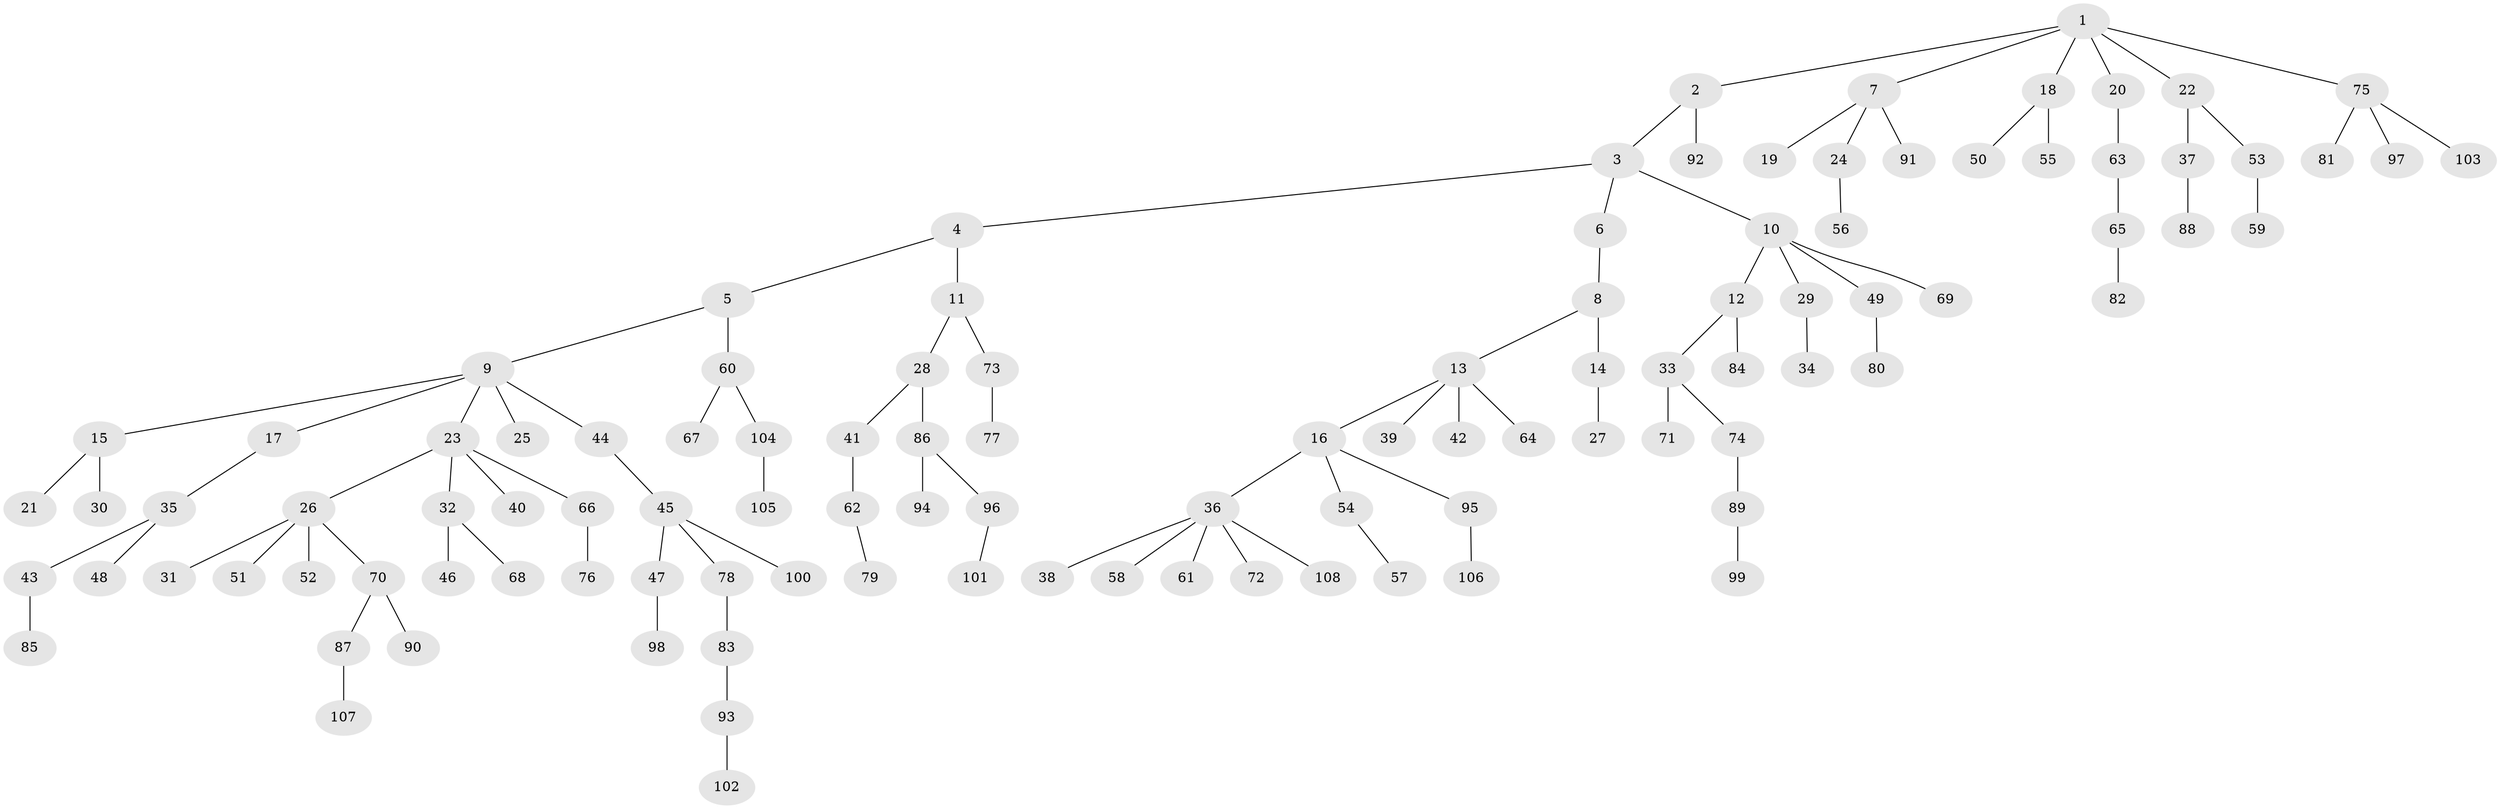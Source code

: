// coarse degree distribution, {8: 0.014285714285714285, 2: 0.2, 7: 0.014285714285714285, 4: 0.07142857142857142, 6: 0.02857142857142857, 3: 0.08571428571428572, 1: 0.5714285714285714, 5: 0.014285714285714285}
// Generated by graph-tools (version 1.1) at 2025/24/03/03/25 07:24:07]
// undirected, 108 vertices, 107 edges
graph export_dot {
graph [start="1"]
  node [color=gray90,style=filled];
  1;
  2;
  3;
  4;
  5;
  6;
  7;
  8;
  9;
  10;
  11;
  12;
  13;
  14;
  15;
  16;
  17;
  18;
  19;
  20;
  21;
  22;
  23;
  24;
  25;
  26;
  27;
  28;
  29;
  30;
  31;
  32;
  33;
  34;
  35;
  36;
  37;
  38;
  39;
  40;
  41;
  42;
  43;
  44;
  45;
  46;
  47;
  48;
  49;
  50;
  51;
  52;
  53;
  54;
  55;
  56;
  57;
  58;
  59;
  60;
  61;
  62;
  63;
  64;
  65;
  66;
  67;
  68;
  69;
  70;
  71;
  72;
  73;
  74;
  75;
  76;
  77;
  78;
  79;
  80;
  81;
  82;
  83;
  84;
  85;
  86;
  87;
  88;
  89;
  90;
  91;
  92;
  93;
  94;
  95;
  96;
  97;
  98;
  99;
  100;
  101;
  102;
  103;
  104;
  105;
  106;
  107;
  108;
  1 -- 2;
  1 -- 7;
  1 -- 18;
  1 -- 20;
  1 -- 22;
  1 -- 75;
  2 -- 3;
  2 -- 92;
  3 -- 4;
  3 -- 6;
  3 -- 10;
  4 -- 5;
  4 -- 11;
  5 -- 9;
  5 -- 60;
  6 -- 8;
  7 -- 19;
  7 -- 24;
  7 -- 91;
  8 -- 13;
  8 -- 14;
  9 -- 15;
  9 -- 17;
  9 -- 23;
  9 -- 25;
  9 -- 44;
  10 -- 12;
  10 -- 29;
  10 -- 49;
  10 -- 69;
  11 -- 28;
  11 -- 73;
  12 -- 33;
  12 -- 84;
  13 -- 16;
  13 -- 39;
  13 -- 42;
  13 -- 64;
  14 -- 27;
  15 -- 21;
  15 -- 30;
  16 -- 36;
  16 -- 54;
  16 -- 95;
  17 -- 35;
  18 -- 50;
  18 -- 55;
  20 -- 63;
  22 -- 37;
  22 -- 53;
  23 -- 26;
  23 -- 32;
  23 -- 40;
  23 -- 66;
  24 -- 56;
  26 -- 31;
  26 -- 51;
  26 -- 52;
  26 -- 70;
  28 -- 41;
  28 -- 86;
  29 -- 34;
  32 -- 46;
  32 -- 68;
  33 -- 71;
  33 -- 74;
  35 -- 43;
  35 -- 48;
  36 -- 38;
  36 -- 58;
  36 -- 61;
  36 -- 72;
  36 -- 108;
  37 -- 88;
  41 -- 62;
  43 -- 85;
  44 -- 45;
  45 -- 47;
  45 -- 78;
  45 -- 100;
  47 -- 98;
  49 -- 80;
  53 -- 59;
  54 -- 57;
  60 -- 67;
  60 -- 104;
  62 -- 79;
  63 -- 65;
  65 -- 82;
  66 -- 76;
  70 -- 87;
  70 -- 90;
  73 -- 77;
  74 -- 89;
  75 -- 81;
  75 -- 97;
  75 -- 103;
  78 -- 83;
  83 -- 93;
  86 -- 94;
  86 -- 96;
  87 -- 107;
  89 -- 99;
  93 -- 102;
  95 -- 106;
  96 -- 101;
  104 -- 105;
}
